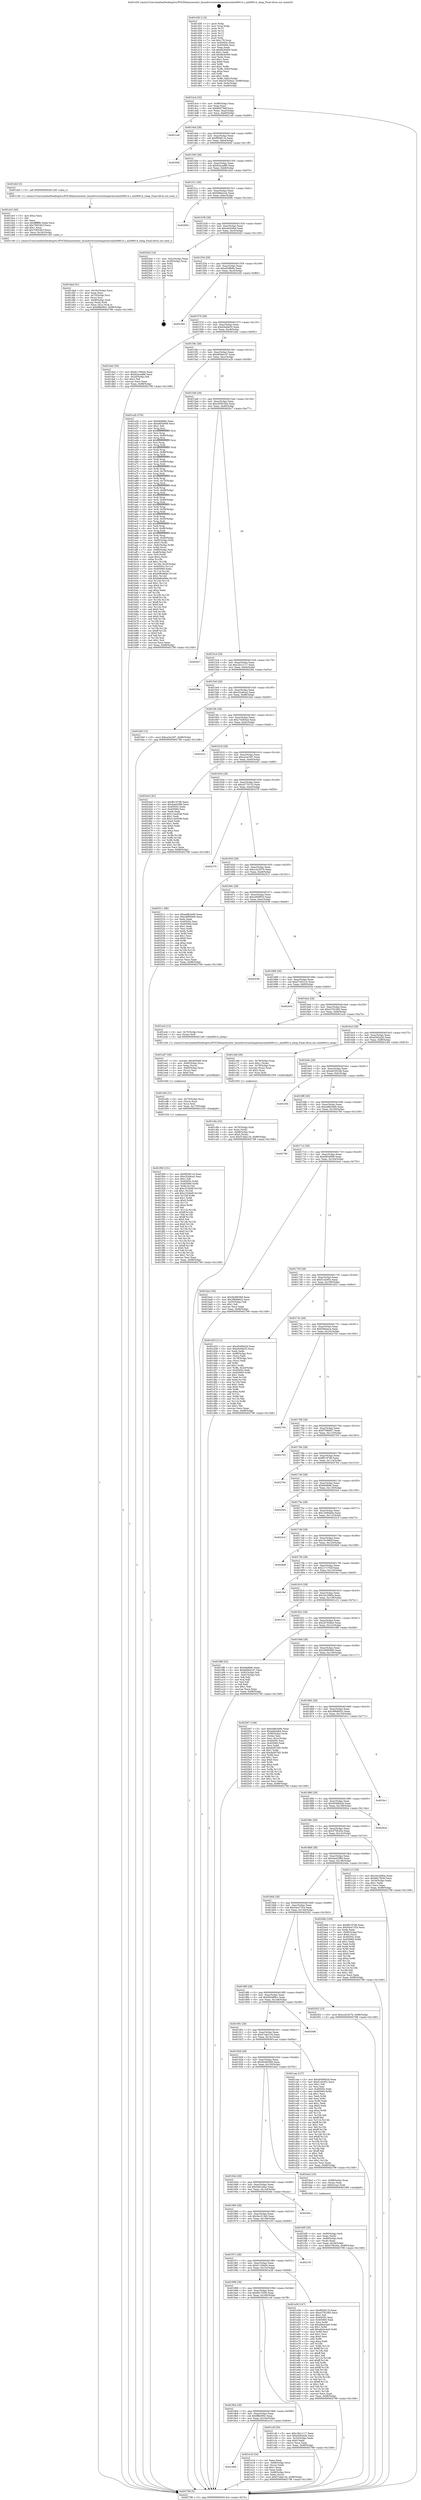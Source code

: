 digraph "0x401450" {
  label = "0x401450 (/mnt/c/Users/mathe/Desktop/tcc/POCII/binaries/extr_linuxdriversiiotemperaturemlx90614.c_mlx90614_sleep_Final-ollvm.out::main(0))"
  labelloc = "t"
  node[shape=record]

  Entry [label="",width=0.3,height=0.3,shape=circle,fillcolor=black,style=filled]
  "0x4014c4" [label="{
     0x4014c4 [32]\l
     | [instrs]\l
     &nbsp;&nbsp;0x4014c4 \<+6\>: mov -0x98(%rbp),%eax\l
     &nbsp;&nbsp;0x4014ca \<+2\>: mov %eax,%ecx\l
     &nbsp;&nbsp;0x4014cc \<+6\>: sub $0x8bf278df,%ecx\l
     &nbsp;&nbsp;0x4014d2 \<+6\>: mov %eax,-0xac(%rbp)\l
     &nbsp;&nbsp;0x4014d8 \<+6\>: mov %ecx,-0xb0(%rbp)\l
     &nbsp;&nbsp;0x4014de \<+6\>: je 00000000004021a6 \<main+0xd56\>\l
  }"]
  "0x4021a6" [label="{
     0x4021a6\l
  }", style=dashed]
  "0x4014e4" [label="{
     0x4014e4 [28]\l
     | [instrs]\l
     &nbsp;&nbsp;0x4014e4 \<+5\>: jmp 00000000004014e9 \<main+0x99\>\l
     &nbsp;&nbsp;0x4014e9 \<+6\>: mov -0xac(%rbp),%eax\l
     &nbsp;&nbsp;0x4014ef \<+5\>: sub $0x8f3df11b,%eax\l
     &nbsp;&nbsp;0x4014f4 \<+6\>: mov %eax,-0xb4(%rbp)\l
     &nbsp;&nbsp;0x4014fa \<+6\>: je 000000000040264f \<main+0x11ff\>\l
  }"]
  Exit [label="",width=0.3,height=0.3,shape=circle,fillcolor=black,style=filled,peripheries=2]
  "0x40264f" [label="{
     0x40264f\l
  }", style=dashed]
  "0x401500" [label="{
     0x401500 [28]\l
     | [instrs]\l
     &nbsp;&nbsp;0x401500 \<+5\>: jmp 0000000000401505 \<main+0xb5\>\l
     &nbsp;&nbsp;0x401505 \<+6\>: mov -0xac(%rbp),%eax\l
     &nbsp;&nbsp;0x40150b \<+5\>: sub $0x92acad86,%eax\l
     &nbsp;&nbsp;0x401510 \<+6\>: mov %eax,-0xb8(%rbp)\l
     &nbsp;&nbsp;0x401516 \<+6\>: je 0000000000401dc0 \<main+0x970\>\l
  }"]
  "0x401f09" [label="{
     0x401f09 [151]\l
     | [instrs]\l
     &nbsp;&nbsp;0x401f09 \<+5\>: mov $0x8f3df11b,%eax\l
     &nbsp;&nbsp;0x401f0e \<+5\>: mov $0xc52a9ca2,%esi\l
     &nbsp;&nbsp;0x401f13 \<+2\>: mov $0x1,%dl\l
     &nbsp;&nbsp;0x401f15 \<+8\>: mov 0x40505c,%r8d\l
     &nbsp;&nbsp;0x401f1d \<+8\>: mov 0x405060,%r9d\l
     &nbsp;&nbsp;0x401f25 \<+3\>: mov %r8d,%r10d\l
     &nbsp;&nbsp;0x401f28 \<+7\>: sub $0xc232bd9,%r10d\l
     &nbsp;&nbsp;0x401f2f \<+4\>: sub $0x1,%r10d\l
     &nbsp;&nbsp;0x401f33 \<+7\>: add $0xc232bd9,%r10d\l
     &nbsp;&nbsp;0x401f3a \<+4\>: imul %r10d,%r8d\l
     &nbsp;&nbsp;0x401f3e \<+4\>: and $0x1,%r8d\l
     &nbsp;&nbsp;0x401f42 \<+4\>: cmp $0x0,%r8d\l
     &nbsp;&nbsp;0x401f46 \<+4\>: sete %r11b\l
     &nbsp;&nbsp;0x401f4a \<+4\>: cmp $0xa,%r9d\l
     &nbsp;&nbsp;0x401f4e \<+3\>: setl %bl\l
     &nbsp;&nbsp;0x401f51 \<+3\>: mov %r11b,%r14b\l
     &nbsp;&nbsp;0x401f54 \<+4\>: xor $0xff,%r14b\l
     &nbsp;&nbsp;0x401f58 \<+3\>: mov %bl,%r15b\l
     &nbsp;&nbsp;0x401f5b \<+4\>: xor $0xff,%r15b\l
     &nbsp;&nbsp;0x401f5f \<+3\>: xor $0x0,%dl\l
     &nbsp;&nbsp;0x401f62 \<+3\>: mov %r14b,%r12b\l
     &nbsp;&nbsp;0x401f65 \<+4\>: and $0x0,%r12b\l
     &nbsp;&nbsp;0x401f69 \<+3\>: and %dl,%r11b\l
     &nbsp;&nbsp;0x401f6c \<+3\>: mov %r15b,%r13b\l
     &nbsp;&nbsp;0x401f6f \<+4\>: and $0x0,%r13b\l
     &nbsp;&nbsp;0x401f73 \<+2\>: and %dl,%bl\l
     &nbsp;&nbsp;0x401f75 \<+3\>: or %r11b,%r12b\l
     &nbsp;&nbsp;0x401f78 \<+3\>: or %bl,%r13b\l
     &nbsp;&nbsp;0x401f7b \<+3\>: xor %r13b,%r12b\l
     &nbsp;&nbsp;0x401f7e \<+3\>: or %r15b,%r14b\l
     &nbsp;&nbsp;0x401f81 \<+4\>: xor $0xff,%r14b\l
     &nbsp;&nbsp;0x401f85 \<+3\>: or $0x0,%dl\l
     &nbsp;&nbsp;0x401f88 \<+3\>: and %dl,%r14b\l
     &nbsp;&nbsp;0x401f8b \<+3\>: or %r14b,%r12b\l
     &nbsp;&nbsp;0x401f8e \<+4\>: test $0x1,%r12b\l
     &nbsp;&nbsp;0x401f92 \<+3\>: cmovne %esi,%eax\l
     &nbsp;&nbsp;0x401f95 \<+6\>: mov %eax,-0x98(%rbp)\l
     &nbsp;&nbsp;0x401f9b \<+5\>: jmp 0000000000402798 \<main+0x1348\>\l
  }"]
  "0x401dc0" [label="{
     0x401dc0 [5]\l
     | [instrs]\l
     &nbsp;&nbsp;0x401dc0 \<+5\>: call 0000000000401160 \<next_i\>\l
     | [calls]\l
     &nbsp;&nbsp;0x401160 \{1\} (/mnt/c/Users/mathe/Desktop/tcc/POCII/binaries/extr_linuxdriversiiotemperaturemlx90614.c_mlx90614_sleep_Final-ollvm.out::next_i)\l
  }"]
  "0x40151c" [label="{
     0x40151c [28]\l
     | [instrs]\l
     &nbsp;&nbsp;0x40151c \<+5\>: jmp 0000000000401521 \<main+0xd1\>\l
     &nbsp;&nbsp;0x401521 \<+6\>: mov -0xac(%rbp),%eax\l
     &nbsp;&nbsp;0x401527 \<+5\>: sub $0x9d9a2ccb,%eax\l
     &nbsp;&nbsp;0x40152c \<+6\>: mov %eax,-0xbc(%rbp)\l
     &nbsp;&nbsp;0x401532 \<+6\>: je 000000000040269c \<main+0x124c\>\l
  }"]
  "0x401ef4" [label="{
     0x401ef4 [21]\l
     | [instrs]\l
     &nbsp;&nbsp;0x401ef4 \<+4\>: mov -0x70(%rbp),%rcx\l
     &nbsp;&nbsp;0x401ef8 \<+3\>: mov (%rcx),%rcx\l
     &nbsp;&nbsp;0x401efb \<+3\>: mov %rcx,%rdi\l
     &nbsp;&nbsp;0x401efe \<+6\>: mov %eax,-0x170(%rbp)\l
     &nbsp;&nbsp;0x401f04 \<+5\>: call 0000000000401030 \<free@plt\>\l
     | [calls]\l
     &nbsp;&nbsp;0x401030 \{1\} (unknown)\l
  }"]
  "0x40269c" [label="{
     0x40269c\l
  }", style=dashed]
  "0x401538" [label="{
     0x401538 [28]\l
     | [instrs]\l
     &nbsp;&nbsp;0x401538 \<+5\>: jmp 000000000040153d \<main+0xed\>\l
     &nbsp;&nbsp;0x40153d \<+6\>: mov -0xac(%rbp),%eax\l
     &nbsp;&nbsp;0x401543 \<+5\>: sub $0xa4d2efe4,%eax\l
     &nbsp;&nbsp;0x401548 \<+6\>: mov %eax,-0xc0(%rbp)\l
     &nbsp;&nbsp;0x40154e \<+6\>: je 00000000004025d3 \<main+0x1183\>\l
  }"]
  "0x401ed7" [label="{
     0x401ed7 [29]\l
     | [instrs]\l
     &nbsp;&nbsp;0x401ed7 \<+10\>: movabs $0x4030d6,%rdi\l
     &nbsp;&nbsp;0x401ee1 \<+4\>: mov -0x60(%rbp),%rcx\l
     &nbsp;&nbsp;0x401ee5 \<+2\>: mov %eax,(%rcx)\l
     &nbsp;&nbsp;0x401ee7 \<+4\>: mov -0x60(%rbp),%rcx\l
     &nbsp;&nbsp;0x401eeb \<+2\>: mov (%rcx),%esi\l
     &nbsp;&nbsp;0x401eed \<+2\>: mov $0x0,%al\l
     &nbsp;&nbsp;0x401eef \<+5\>: call 0000000000401040 \<printf@plt\>\l
     | [calls]\l
     &nbsp;&nbsp;0x401040 \{1\} (unknown)\l
  }"]
  "0x4025d3" [label="{
     0x4025d3 [18]\l
     | [instrs]\l
     &nbsp;&nbsp;0x4025d3 \<+3\>: mov -0x2c(%rbp),%eax\l
     &nbsp;&nbsp;0x4025d6 \<+4\>: lea -0x28(%rbp),%rsp\l
     &nbsp;&nbsp;0x4025da \<+1\>: pop %rbx\l
     &nbsp;&nbsp;0x4025db \<+2\>: pop %r12\l
     &nbsp;&nbsp;0x4025dd \<+2\>: pop %r13\l
     &nbsp;&nbsp;0x4025df \<+2\>: pop %r14\l
     &nbsp;&nbsp;0x4025e1 \<+2\>: pop %r15\l
     &nbsp;&nbsp;0x4025e3 \<+1\>: pop %rbp\l
     &nbsp;&nbsp;0x4025e4 \<+1\>: ret\l
  }"]
  "0x401554" [label="{
     0x401554 [28]\l
     | [instrs]\l
     &nbsp;&nbsp;0x401554 \<+5\>: jmp 0000000000401559 \<main+0x109\>\l
     &nbsp;&nbsp;0x401559 \<+6\>: mov -0xac(%rbp),%eax\l
     &nbsp;&nbsp;0x40155f \<+5\>: sub $0xaf2dfb8a,%eax\l
     &nbsp;&nbsp;0x401564 \<+6\>: mov %eax,-0xc4(%rbp)\l
     &nbsp;&nbsp;0x40156a \<+6\>: je 00000000004023d4 \<main+0xf84\>\l
  }"]
  "0x4019d0" [label="{
     0x4019d0\l
  }", style=dashed]
  "0x4023d4" [label="{
     0x4023d4\l
  }", style=dashed]
  "0x401570" [label="{
     0x401570 [28]\l
     | [instrs]\l
     &nbsp;&nbsp;0x401570 \<+5\>: jmp 0000000000401575 \<main+0x125\>\l
     &nbsp;&nbsp;0x401575 \<+6\>: mov -0xac(%rbp),%eax\l
     &nbsp;&nbsp;0x40157b \<+5\>: sub $0xb5ebfa35,%eax\l
     &nbsp;&nbsp;0x401580 \<+6\>: mov %eax,-0xc8(%rbp)\l
     &nbsp;&nbsp;0x401586 \<+6\>: je 0000000000401da2 \<main+0x952\>\l
  }"]
  "0x401e16" [label="{
     0x401e16 [34]\l
     | [instrs]\l
     &nbsp;&nbsp;0x401e16 \<+2\>: xor %eax,%eax\l
     &nbsp;&nbsp;0x401e18 \<+4\>: mov -0x68(%rbp),%rcx\l
     &nbsp;&nbsp;0x401e1c \<+2\>: mov (%rcx),%edx\l
     &nbsp;&nbsp;0x401e1e \<+3\>: sub $0x1,%eax\l
     &nbsp;&nbsp;0x401e21 \<+2\>: sub %eax,%edx\l
     &nbsp;&nbsp;0x401e23 \<+4\>: mov -0x68(%rbp),%rcx\l
     &nbsp;&nbsp;0x401e27 \<+2\>: mov %edx,(%rcx)\l
     &nbsp;&nbsp;0x401e29 \<+10\>: movl $0x57abe134,-0x98(%rbp)\l
     &nbsp;&nbsp;0x401e33 \<+5\>: jmp 0000000000402798 \<main+0x1348\>\l
  }"]
  "0x401da2" [label="{
     0x401da2 [30]\l
     | [instrs]\l
     &nbsp;&nbsp;0x401da2 \<+5\>: mov $0x61156a5e,%eax\l
     &nbsp;&nbsp;0x401da7 \<+5\>: mov $0x92acad86,%ecx\l
     &nbsp;&nbsp;0x401dac \<+3\>: mov -0x2d(%rbp),%dl\l
     &nbsp;&nbsp;0x401daf \<+3\>: test $0x1,%dl\l
     &nbsp;&nbsp;0x401db2 \<+3\>: cmovne %ecx,%eax\l
     &nbsp;&nbsp;0x401db5 \<+6\>: mov %eax,-0x98(%rbp)\l
     &nbsp;&nbsp;0x401dbb \<+5\>: jmp 0000000000402798 \<main+0x1348\>\l
  }"]
  "0x40158c" [label="{
     0x40158c [28]\l
     | [instrs]\l
     &nbsp;&nbsp;0x40158c \<+5\>: jmp 0000000000401591 \<main+0x141\>\l
     &nbsp;&nbsp;0x401591 \<+6\>: mov -0xac(%rbp),%eax\l
     &nbsp;&nbsp;0x401597 \<+5\>: sub $0xb694d1d7,%eax\l
     &nbsp;&nbsp;0x40159c \<+6\>: mov %eax,-0xcc(%rbp)\l
     &nbsp;&nbsp;0x4015a2 \<+6\>: je 0000000000401a2b \<main+0x5db\>\l
  }"]
  "0x401ded" [label="{
     0x401ded [41]\l
     | [instrs]\l
     &nbsp;&nbsp;0x401ded \<+6\>: mov -0x16c(%rbp),%ecx\l
     &nbsp;&nbsp;0x401df3 \<+3\>: imul %eax,%ecx\l
     &nbsp;&nbsp;0x401df6 \<+4\>: mov -0x70(%rbp),%rsi\l
     &nbsp;&nbsp;0x401dfa \<+3\>: mov (%rsi),%rsi\l
     &nbsp;&nbsp;0x401dfd \<+4\>: mov -0x68(%rbp),%rdi\l
     &nbsp;&nbsp;0x401e01 \<+3\>: movslq (%rdi),%rdi\l
     &nbsp;&nbsp;0x401e04 \<+3\>: mov %ecx,(%rsi,%rdi,4)\l
     &nbsp;&nbsp;0x401e07 \<+10\>: movl $0x6ffa590c,-0x98(%rbp)\l
     &nbsp;&nbsp;0x401e11 \<+5\>: jmp 0000000000402798 \<main+0x1348\>\l
  }"]
  "0x401a2b" [label="{
     0x401a2b [376]\l
     | [instrs]\l
     &nbsp;&nbsp;0x401a2b \<+5\>: mov $0xb6dfd8c,%eax\l
     &nbsp;&nbsp;0x401a30 \<+5\>: mov $0xef63e909,%ecx\l
     &nbsp;&nbsp;0x401a35 \<+2\>: mov $0x1,%dl\l
     &nbsp;&nbsp;0x401a37 \<+3\>: mov %rsp,%rsi\l
     &nbsp;&nbsp;0x401a3a \<+4\>: add $0xfffffffffffffff0,%rsi\l
     &nbsp;&nbsp;0x401a3e \<+3\>: mov %rsi,%rsp\l
     &nbsp;&nbsp;0x401a41 \<+7\>: mov %rsi,-0x90(%rbp)\l
     &nbsp;&nbsp;0x401a48 \<+3\>: mov %rsp,%rsi\l
     &nbsp;&nbsp;0x401a4b \<+4\>: add $0xfffffffffffffff0,%rsi\l
     &nbsp;&nbsp;0x401a4f \<+3\>: mov %rsi,%rsp\l
     &nbsp;&nbsp;0x401a52 \<+3\>: mov %rsp,%rdi\l
     &nbsp;&nbsp;0x401a55 \<+4\>: add $0xfffffffffffffff0,%rdi\l
     &nbsp;&nbsp;0x401a59 \<+3\>: mov %rdi,%rsp\l
     &nbsp;&nbsp;0x401a5c \<+7\>: mov %rdi,-0x88(%rbp)\l
     &nbsp;&nbsp;0x401a63 \<+3\>: mov %rsp,%rdi\l
     &nbsp;&nbsp;0x401a66 \<+4\>: add $0xfffffffffffffff0,%rdi\l
     &nbsp;&nbsp;0x401a6a \<+3\>: mov %rdi,%rsp\l
     &nbsp;&nbsp;0x401a6d \<+4\>: mov %rdi,-0x80(%rbp)\l
     &nbsp;&nbsp;0x401a71 \<+3\>: mov %rsp,%rdi\l
     &nbsp;&nbsp;0x401a74 \<+4\>: add $0xfffffffffffffff0,%rdi\l
     &nbsp;&nbsp;0x401a78 \<+3\>: mov %rdi,%rsp\l
     &nbsp;&nbsp;0x401a7b \<+4\>: mov %rdi,-0x78(%rbp)\l
     &nbsp;&nbsp;0x401a7f \<+3\>: mov %rsp,%rdi\l
     &nbsp;&nbsp;0x401a82 \<+4\>: add $0xfffffffffffffff0,%rdi\l
     &nbsp;&nbsp;0x401a86 \<+3\>: mov %rdi,%rsp\l
     &nbsp;&nbsp;0x401a89 \<+4\>: mov %rdi,-0x70(%rbp)\l
     &nbsp;&nbsp;0x401a8d \<+3\>: mov %rsp,%rdi\l
     &nbsp;&nbsp;0x401a90 \<+4\>: add $0xfffffffffffffff0,%rdi\l
     &nbsp;&nbsp;0x401a94 \<+3\>: mov %rdi,%rsp\l
     &nbsp;&nbsp;0x401a97 \<+4\>: mov %rdi,-0x68(%rbp)\l
     &nbsp;&nbsp;0x401a9b \<+3\>: mov %rsp,%rdi\l
     &nbsp;&nbsp;0x401a9e \<+4\>: add $0xfffffffffffffff0,%rdi\l
     &nbsp;&nbsp;0x401aa2 \<+3\>: mov %rdi,%rsp\l
     &nbsp;&nbsp;0x401aa5 \<+4\>: mov %rdi,-0x60(%rbp)\l
     &nbsp;&nbsp;0x401aa9 \<+3\>: mov %rsp,%rdi\l
     &nbsp;&nbsp;0x401aac \<+4\>: add $0xfffffffffffffff0,%rdi\l
     &nbsp;&nbsp;0x401ab0 \<+3\>: mov %rdi,%rsp\l
     &nbsp;&nbsp;0x401ab3 \<+4\>: mov %rdi,-0x58(%rbp)\l
     &nbsp;&nbsp;0x401ab7 \<+3\>: mov %rsp,%rdi\l
     &nbsp;&nbsp;0x401aba \<+4\>: add $0xfffffffffffffff0,%rdi\l
     &nbsp;&nbsp;0x401abe \<+3\>: mov %rdi,%rsp\l
     &nbsp;&nbsp;0x401ac1 \<+4\>: mov %rdi,-0x50(%rbp)\l
     &nbsp;&nbsp;0x401ac5 \<+3\>: mov %rsp,%rdi\l
     &nbsp;&nbsp;0x401ac8 \<+4\>: add $0xfffffffffffffff0,%rdi\l
     &nbsp;&nbsp;0x401acc \<+3\>: mov %rdi,%rsp\l
     &nbsp;&nbsp;0x401acf \<+4\>: mov %rdi,-0x48(%rbp)\l
     &nbsp;&nbsp;0x401ad3 \<+3\>: mov %rsp,%rdi\l
     &nbsp;&nbsp;0x401ad6 \<+4\>: add $0xfffffffffffffff0,%rdi\l
     &nbsp;&nbsp;0x401ada \<+3\>: mov %rdi,%rsp\l
     &nbsp;&nbsp;0x401add \<+4\>: mov %rdi,-0x40(%rbp)\l
     &nbsp;&nbsp;0x401ae1 \<+7\>: mov -0x90(%rbp),%rdi\l
     &nbsp;&nbsp;0x401ae8 \<+6\>: movl $0x0,(%rdi)\l
     &nbsp;&nbsp;0x401aee \<+7\>: mov -0x9c(%rbp),%r8d\l
     &nbsp;&nbsp;0x401af5 \<+3\>: mov %r8d,(%rsi)\l
     &nbsp;&nbsp;0x401af8 \<+7\>: mov -0x88(%rbp),%rdi\l
     &nbsp;&nbsp;0x401aff \<+7\>: mov -0xa8(%rbp),%r9\l
     &nbsp;&nbsp;0x401b06 \<+3\>: mov %r9,(%rdi)\l
     &nbsp;&nbsp;0x401b09 \<+3\>: cmpl $0x2,(%rsi)\l
     &nbsp;&nbsp;0x401b0c \<+4\>: setne %r10b\l
     &nbsp;&nbsp;0x401b10 \<+4\>: and $0x1,%r10b\l
     &nbsp;&nbsp;0x401b14 \<+4\>: mov %r10b,-0x35(%rbp)\l
     &nbsp;&nbsp;0x401b18 \<+8\>: mov 0x40505c,%r11d\l
     &nbsp;&nbsp;0x401b20 \<+7\>: mov 0x405060,%ebx\l
     &nbsp;&nbsp;0x401b27 \<+3\>: mov %r11d,%r14d\l
     &nbsp;&nbsp;0x401b2a \<+7\>: sub $0xbd8448da,%r14d\l
     &nbsp;&nbsp;0x401b31 \<+4\>: sub $0x1,%r14d\l
     &nbsp;&nbsp;0x401b35 \<+7\>: add $0xbd8448da,%r14d\l
     &nbsp;&nbsp;0x401b3c \<+4\>: imul %r14d,%r11d\l
     &nbsp;&nbsp;0x401b40 \<+4\>: and $0x1,%r11d\l
     &nbsp;&nbsp;0x401b44 \<+4\>: cmp $0x0,%r11d\l
     &nbsp;&nbsp;0x401b48 \<+4\>: sete %r10b\l
     &nbsp;&nbsp;0x401b4c \<+3\>: cmp $0xa,%ebx\l
     &nbsp;&nbsp;0x401b4f \<+4\>: setl %r15b\l
     &nbsp;&nbsp;0x401b53 \<+3\>: mov %r10b,%r12b\l
     &nbsp;&nbsp;0x401b56 \<+4\>: xor $0xff,%r12b\l
     &nbsp;&nbsp;0x401b5a \<+3\>: mov %r15b,%r13b\l
     &nbsp;&nbsp;0x401b5d \<+4\>: xor $0xff,%r13b\l
     &nbsp;&nbsp;0x401b61 \<+3\>: xor $0x0,%dl\l
     &nbsp;&nbsp;0x401b64 \<+3\>: mov %r12b,%sil\l
     &nbsp;&nbsp;0x401b67 \<+4\>: and $0x0,%sil\l
     &nbsp;&nbsp;0x401b6b \<+3\>: and %dl,%r10b\l
     &nbsp;&nbsp;0x401b6e \<+3\>: mov %r13b,%dil\l
     &nbsp;&nbsp;0x401b71 \<+4\>: and $0x0,%dil\l
     &nbsp;&nbsp;0x401b75 \<+3\>: and %dl,%r15b\l
     &nbsp;&nbsp;0x401b78 \<+3\>: or %r10b,%sil\l
     &nbsp;&nbsp;0x401b7b \<+3\>: or %r15b,%dil\l
     &nbsp;&nbsp;0x401b7e \<+3\>: xor %dil,%sil\l
     &nbsp;&nbsp;0x401b81 \<+3\>: or %r13b,%r12b\l
     &nbsp;&nbsp;0x401b84 \<+4\>: xor $0xff,%r12b\l
     &nbsp;&nbsp;0x401b88 \<+3\>: or $0x0,%dl\l
     &nbsp;&nbsp;0x401b8b \<+3\>: and %dl,%r12b\l
     &nbsp;&nbsp;0x401b8e \<+3\>: or %r12b,%sil\l
     &nbsp;&nbsp;0x401b91 \<+4\>: test $0x1,%sil\l
     &nbsp;&nbsp;0x401b95 \<+3\>: cmovne %ecx,%eax\l
     &nbsp;&nbsp;0x401b98 \<+6\>: mov %eax,-0x98(%rbp)\l
     &nbsp;&nbsp;0x401b9e \<+5\>: jmp 0000000000402798 \<main+0x1348\>\l
  }"]
  "0x4015a8" [label="{
     0x4015a8 [28]\l
     | [instrs]\l
     &nbsp;&nbsp;0x4015a8 \<+5\>: jmp 00000000004015ad \<main+0x15d\>\l
     &nbsp;&nbsp;0x4015ad \<+6\>: mov -0xac(%rbp),%eax\l
     &nbsp;&nbsp;0x4015b3 \<+5\>: sub $0xc009102b,%eax\l
     &nbsp;&nbsp;0x4015b8 \<+6\>: mov %eax,-0xd0(%rbp)\l
     &nbsp;&nbsp;0x4015be \<+6\>: je 00000000004020c7 \<main+0xc77\>\l
  }"]
  "0x401dc5" [label="{
     0x401dc5 [40]\l
     | [instrs]\l
     &nbsp;&nbsp;0x401dc5 \<+5\>: mov $0x2,%ecx\l
     &nbsp;&nbsp;0x401dca \<+1\>: cltd\l
     &nbsp;&nbsp;0x401dcb \<+2\>: idiv %ecx\l
     &nbsp;&nbsp;0x401dcd \<+6\>: imul $0xfffffffe,%edx,%ecx\l
     &nbsp;&nbsp;0x401dd3 \<+6\>: sub $0x7083361f,%ecx\l
     &nbsp;&nbsp;0x401dd9 \<+3\>: add $0x1,%ecx\l
     &nbsp;&nbsp;0x401ddc \<+6\>: add $0x7083361f,%ecx\l
     &nbsp;&nbsp;0x401de2 \<+6\>: mov %ecx,-0x16c(%rbp)\l
     &nbsp;&nbsp;0x401de8 \<+5\>: call 0000000000401160 \<next_i\>\l
     | [calls]\l
     &nbsp;&nbsp;0x401160 \{1\} (/mnt/c/Users/mathe/Desktop/tcc/POCII/binaries/extr_linuxdriversiiotemperaturemlx90614.c_mlx90614_sleep_Final-ollvm.out::next_i)\l
  }"]
  "0x4020c7" [label="{
     0x4020c7\l
  }", style=dashed]
  "0x4015c4" [label="{
     0x4015c4 [28]\l
     | [instrs]\l
     &nbsp;&nbsp;0x4015c4 \<+5\>: jmp 00000000004015c9 \<main+0x179\>\l
     &nbsp;&nbsp;0x4015c9 \<+6\>: mov -0xac(%rbp),%eax\l
     &nbsp;&nbsp;0x4015cf \<+5\>: sub $0xc2b1c117,%eax\l
     &nbsp;&nbsp;0x4015d4 \<+6\>: mov %eax,-0xd4(%rbp)\l
     &nbsp;&nbsp;0x4015da \<+6\>: je 000000000040236a \<main+0xf1a\>\l
  }"]
  "0x401c8a" [label="{
     0x401c8a [32]\l
     | [instrs]\l
     &nbsp;&nbsp;0x401c8a \<+4\>: mov -0x70(%rbp),%rdi\l
     &nbsp;&nbsp;0x401c8e \<+3\>: mov %rax,(%rdi)\l
     &nbsp;&nbsp;0x401c91 \<+4\>: mov -0x68(%rbp),%rax\l
     &nbsp;&nbsp;0x401c95 \<+6\>: movl $0x0,(%rax)\l
     &nbsp;&nbsp;0x401c9b \<+10\>: movl $0x57abe134,-0x98(%rbp)\l
     &nbsp;&nbsp;0x401ca5 \<+5\>: jmp 0000000000402798 \<main+0x1348\>\l
  }"]
  "0x40236a" [label="{
     0x40236a\l
  }", style=dashed]
  "0x4015e0" [label="{
     0x4015e0 [28]\l
     | [instrs]\l
     &nbsp;&nbsp;0x4015e0 \<+5\>: jmp 00000000004015e5 \<main+0x195\>\l
     &nbsp;&nbsp;0x4015e5 \<+6\>: mov -0xac(%rbp),%eax\l
     &nbsp;&nbsp;0x4015eb \<+5\>: sub $0xc52a9ca2,%eax\l
     &nbsp;&nbsp;0x4015f0 \<+6\>: mov %eax,-0xd8(%rbp)\l
     &nbsp;&nbsp;0x4015f6 \<+6\>: je 0000000000401fa0 \<main+0xb50\>\l
  }"]
  "0x4019b4" [label="{
     0x4019b4 [28]\l
     | [instrs]\l
     &nbsp;&nbsp;0x4019b4 \<+5\>: jmp 00000000004019b9 \<main+0x569\>\l
     &nbsp;&nbsp;0x4019b9 \<+6\>: mov -0xac(%rbp),%eax\l
     &nbsp;&nbsp;0x4019bf \<+5\>: sub $0x6ffa590c,%eax\l
     &nbsp;&nbsp;0x4019c4 \<+6\>: mov %eax,-0x164(%rbp)\l
     &nbsp;&nbsp;0x4019ca \<+6\>: je 0000000000401e16 \<main+0x9c6\>\l
  }"]
  "0x401fa0" [label="{
     0x401fa0 [15]\l
     | [instrs]\l
     &nbsp;&nbsp;0x401fa0 \<+10\>: movl $0xca3a1fd7,-0x98(%rbp)\l
     &nbsp;&nbsp;0x401faa \<+5\>: jmp 0000000000402798 \<main+0x1348\>\l
  }"]
  "0x4015fc" [label="{
     0x4015fc [28]\l
     | [instrs]\l
     &nbsp;&nbsp;0x4015fc \<+5\>: jmp 0000000000401601 \<main+0x1b1\>\l
     &nbsp;&nbsp;0x401601 \<+6\>: mov -0xac(%rbp),%eax\l
     &nbsp;&nbsp;0x401607 \<+5\>: sub $0xc7d383a4,%eax\l
     &nbsp;&nbsp;0x40160c \<+6\>: mov %eax,-0xdc(%rbp)\l
     &nbsp;&nbsp;0x401612 \<+6\>: je 0000000000402221 \<main+0xdd1\>\l
  }"]
  "0x401c4f" [label="{
     0x401c4f [30]\l
     | [instrs]\l
     &nbsp;&nbsp;0x401c4f \<+5\>: mov $0xc2b1c117,%eax\l
     &nbsp;&nbsp;0x401c54 \<+5\>: mov $0xe5f42a2b,%ecx\l
     &nbsp;&nbsp;0x401c59 \<+3\>: mov -0x34(%rbp),%edx\l
     &nbsp;&nbsp;0x401c5c \<+3\>: cmp $0x0,%edx\l
     &nbsp;&nbsp;0x401c5f \<+3\>: cmove %ecx,%eax\l
     &nbsp;&nbsp;0x401c62 \<+6\>: mov %eax,-0x98(%rbp)\l
     &nbsp;&nbsp;0x401c68 \<+5\>: jmp 0000000000402798 \<main+0x1348\>\l
  }"]
  "0x402221" [label="{
     0x402221\l
  }", style=dashed]
  "0x401618" [label="{
     0x401618 [28]\l
     | [instrs]\l
     &nbsp;&nbsp;0x401618 \<+5\>: jmp 000000000040161d \<main+0x1cd\>\l
     &nbsp;&nbsp;0x40161d \<+6\>: mov -0xac(%rbp),%eax\l
     &nbsp;&nbsp;0x401623 \<+5\>: sub $0xca3a1fd7,%eax\l
     &nbsp;&nbsp;0x401628 \<+6\>: mov %eax,-0xe0(%rbp)\l
     &nbsp;&nbsp;0x40162e \<+6\>: je 0000000000402443 \<main+0xff3\>\l
  }"]
  "0x401998" [label="{
     0x401998 [28]\l
     | [instrs]\l
     &nbsp;&nbsp;0x401998 \<+5\>: jmp 000000000040199d \<main+0x54d\>\l
     &nbsp;&nbsp;0x40199d \<+6\>: mov -0xac(%rbp),%eax\l
     &nbsp;&nbsp;0x4019a3 \<+5\>: sub $0x66c7f200,%eax\l
     &nbsp;&nbsp;0x4019a8 \<+6\>: mov %eax,-0x160(%rbp)\l
     &nbsp;&nbsp;0x4019ae \<+6\>: je 0000000000401c4f \<main+0x7ff\>\l
  }"]
  "0x402443" [label="{
     0x402443 [91]\l
     | [instrs]\l
     &nbsp;&nbsp;0x402443 \<+5\>: mov $0xff2197d6,%eax\l
     &nbsp;&nbsp;0x402448 \<+5\>: mov $0x4ee02f8d,%ecx\l
     &nbsp;&nbsp;0x40244d \<+7\>: mov 0x40505c,%edx\l
     &nbsp;&nbsp;0x402454 \<+7\>: mov 0x405060,%esi\l
     &nbsp;&nbsp;0x40245b \<+2\>: mov %edx,%edi\l
     &nbsp;&nbsp;0x40245d \<+6\>: add $0x1c3e4548,%edi\l
     &nbsp;&nbsp;0x402463 \<+3\>: sub $0x1,%edi\l
     &nbsp;&nbsp;0x402466 \<+6\>: sub $0x1c3e4548,%edi\l
     &nbsp;&nbsp;0x40246c \<+3\>: imul %edi,%edx\l
     &nbsp;&nbsp;0x40246f \<+3\>: and $0x1,%edx\l
     &nbsp;&nbsp;0x402472 \<+3\>: cmp $0x0,%edx\l
     &nbsp;&nbsp;0x402475 \<+4\>: sete %r8b\l
     &nbsp;&nbsp;0x402479 \<+3\>: cmp $0xa,%esi\l
     &nbsp;&nbsp;0x40247c \<+4\>: setl %r9b\l
     &nbsp;&nbsp;0x402480 \<+3\>: mov %r8b,%r10b\l
     &nbsp;&nbsp;0x402483 \<+3\>: and %r9b,%r10b\l
     &nbsp;&nbsp;0x402486 \<+3\>: xor %r9b,%r8b\l
     &nbsp;&nbsp;0x402489 \<+3\>: or %r8b,%r10b\l
     &nbsp;&nbsp;0x40248c \<+4\>: test $0x1,%r10b\l
     &nbsp;&nbsp;0x402490 \<+3\>: cmovne %ecx,%eax\l
     &nbsp;&nbsp;0x402493 \<+6\>: mov %eax,-0x98(%rbp)\l
     &nbsp;&nbsp;0x402499 \<+5\>: jmp 0000000000402798 \<main+0x1348\>\l
  }"]
  "0x401634" [label="{
     0x401634 [28]\l
     | [instrs]\l
     &nbsp;&nbsp;0x401634 \<+5\>: jmp 0000000000401639 \<main+0x1e9\>\l
     &nbsp;&nbsp;0x401639 \<+6\>: mov -0xac(%rbp),%eax\l
     &nbsp;&nbsp;0x40163f \<+5\>: sub $0xcb770153,%eax\l
     &nbsp;&nbsp;0x401644 \<+6\>: mov %eax,-0xe4(%rbp)\l
     &nbsp;&nbsp;0x40164a \<+6\>: je 0000000000402379 \<main+0xf29\>\l
  }"]
  "0x401e38" [label="{
     0x401e38 [147]\l
     | [instrs]\l
     &nbsp;&nbsp;0x401e38 \<+5\>: mov $0x8f3df11b,%eax\l
     &nbsp;&nbsp;0x401e3d \<+5\>: mov $0xe3781065,%ecx\l
     &nbsp;&nbsp;0x401e42 \<+2\>: mov $0x1,%dl\l
     &nbsp;&nbsp;0x401e44 \<+7\>: mov 0x40505c,%esi\l
     &nbsp;&nbsp;0x401e4b \<+7\>: mov 0x405060,%edi\l
     &nbsp;&nbsp;0x401e52 \<+3\>: mov %esi,%r8d\l
     &nbsp;&nbsp;0x401e55 \<+7\>: sub $0xabb4c4a0,%r8d\l
     &nbsp;&nbsp;0x401e5c \<+4\>: sub $0x1,%r8d\l
     &nbsp;&nbsp;0x401e60 \<+7\>: add $0xabb4c4a0,%r8d\l
     &nbsp;&nbsp;0x401e67 \<+4\>: imul %r8d,%esi\l
     &nbsp;&nbsp;0x401e6b \<+3\>: and $0x1,%esi\l
     &nbsp;&nbsp;0x401e6e \<+3\>: cmp $0x0,%esi\l
     &nbsp;&nbsp;0x401e71 \<+4\>: sete %r9b\l
     &nbsp;&nbsp;0x401e75 \<+3\>: cmp $0xa,%edi\l
     &nbsp;&nbsp;0x401e78 \<+4\>: setl %r10b\l
     &nbsp;&nbsp;0x401e7c \<+3\>: mov %r9b,%r11b\l
     &nbsp;&nbsp;0x401e7f \<+4\>: xor $0xff,%r11b\l
     &nbsp;&nbsp;0x401e83 \<+3\>: mov %r10b,%bl\l
     &nbsp;&nbsp;0x401e86 \<+3\>: xor $0xff,%bl\l
     &nbsp;&nbsp;0x401e89 \<+3\>: xor $0x1,%dl\l
     &nbsp;&nbsp;0x401e8c \<+3\>: mov %r11b,%r14b\l
     &nbsp;&nbsp;0x401e8f \<+4\>: and $0xff,%r14b\l
     &nbsp;&nbsp;0x401e93 \<+3\>: and %dl,%r9b\l
     &nbsp;&nbsp;0x401e96 \<+3\>: mov %bl,%r15b\l
     &nbsp;&nbsp;0x401e99 \<+4\>: and $0xff,%r15b\l
     &nbsp;&nbsp;0x401e9d \<+3\>: and %dl,%r10b\l
     &nbsp;&nbsp;0x401ea0 \<+3\>: or %r9b,%r14b\l
     &nbsp;&nbsp;0x401ea3 \<+3\>: or %r10b,%r15b\l
     &nbsp;&nbsp;0x401ea6 \<+3\>: xor %r15b,%r14b\l
     &nbsp;&nbsp;0x401ea9 \<+3\>: or %bl,%r11b\l
     &nbsp;&nbsp;0x401eac \<+4\>: xor $0xff,%r11b\l
     &nbsp;&nbsp;0x401eb0 \<+3\>: or $0x1,%dl\l
     &nbsp;&nbsp;0x401eb3 \<+3\>: and %dl,%r11b\l
     &nbsp;&nbsp;0x401eb6 \<+3\>: or %r11b,%r14b\l
     &nbsp;&nbsp;0x401eb9 \<+4\>: test $0x1,%r14b\l
     &nbsp;&nbsp;0x401ebd \<+3\>: cmovne %ecx,%eax\l
     &nbsp;&nbsp;0x401ec0 \<+6\>: mov %eax,-0x98(%rbp)\l
     &nbsp;&nbsp;0x401ec6 \<+5\>: jmp 0000000000402798 \<main+0x1348\>\l
  }"]
  "0x402379" [label="{
     0x402379\l
  }", style=dashed]
  "0x401650" [label="{
     0x401650 [28]\l
     | [instrs]\l
     &nbsp;&nbsp;0x401650 \<+5\>: jmp 0000000000401655 \<main+0x205\>\l
     &nbsp;&nbsp;0x401655 \<+6\>: mov -0xac(%rbp),%eax\l
     &nbsp;&nbsp;0x40165b \<+5\>: sub $0xccd1b57b,%eax\l
     &nbsp;&nbsp;0x401660 \<+6\>: mov %eax,-0xe8(%rbp)\l
     &nbsp;&nbsp;0x401666 \<+6\>: je 0000000000402511 \<main+0x10c1\>\l
  }"]
  "0x40197c" [label="{
     0x40197c [28]\l
     | [instrs]\l
     &nbsp;&nbsp;0x40197c \<+5\>: jmp 0000000000401981 \<main+0x531\>\l
     &nbsp;&nbsp;0x401981 \<+6\>: mov -0xac(%rbp),%eax\l
     &nbsp;&nbsp;0x401987 \<+5\>: sub $0x61156a5e,%eax\l
     &nbsp;&nbsp;0x40198c \<+6\>: mov %eax,-0x15c(%rbp)\l
     &nbsp;&nbsp;0x401992 \<+6\>: je 0000000000401e38 \<main+0x9e8\>\l
  }"]
  "0x402511" [label="{
     0x402511 [86]\l
     | [instrs]\l
     &nbsp;&nbsp;0x402511 \<+5\>: mov $0xed8b3e80,%eax\l
     &nbsp;&nbsp;0x402516 \<+5\>: mov $0x2d9009d5,%ecx\l
     &nbsp;&nbsp;0x40251b \<+2\>: xor %edx,%edx\l
     &nbsp;&nbsp;0x40251d \<+7\>: mov 0x40505c,%esi\l
     &nbsp;&nbsp;0x402524 \<+7\>: mov 0x405060,%edi\l
     &nbsp;&nbsp;0x40252b \<+3\>: sub $0x1,%edx\l
     &nbsp;&nbsp;0x40252e \<+3\>: mov %esi,%r8d\l
     &nbsp;&nbsp;0x402531 \<+3\>: add %edx,%r8d\l
     &nbsp;&nbsp;0x402534 \<+4\>: imul %r8d,%esi\l
     &nbsp;&nbsp;0x402538 \<+3\>: and $0x1,%esi\l
     &nbsp;&nbsp;0x40253b \<+3\>: cmp $0x0,%esi\l
     &nbsp;&nbsp;0x40253e \<+4\>: sete %r9b\l
     &nbsp;&nbsp;0x402542 \<+3\>: cmp $0xa,%edi\l
     &nbsp;&nbsp;0x402545 \<+4\>: setl %r10b\l
     &nbsp;&nbsp;0x402549 \<+3\>: mov %r9b,%r11b\l
     &nbsp;&nbsp;0x40254c \<+3\>: and %r10b,%r11b\l
     &nbsp;&nbsp;0x40254f \<+3\>: xor %r10b,%r9b\l
     &nbsp;&nbsp;0x402552 \<+3\>: or %r9b,%r11b\l
     &nbsp;&nbsp;0x402555 \<+4\>: test $0x1,%r11b\l
     &nbsp;&nbsp;0x402559 \<+3\>: cmovne %ecx,%eax\l
     &nbsp;&nbsp;0x40255c \<+6\>: mov %eax,-0x98(%rbp)\l
     &nbsp;&nbsp;0x402562 \<+5\>: jmp 0000000000402798 \<main+0x1348\>\l
  }"]
  "0x40166c" [label="{
     0x40166c [28]\l
     | [instrs]\l
     &nbsp;&nbsp;0x40166c \<+5\>: jmp 0000000000401671 \<main+0x221\>\l
     &nbsp;&nbsp;0x401671 \<+6\>: mov -0xac(%rbp),%eax\l
     &nbsp;&nbsp;0x401677 \<+5\>: sub $0xcdf39933,%eax\l
     &nbsp;&nbsp;0x40167c \<+6\>: mov %eax,-0xec(%rbp)\l
     &nbsp;&nbsp;0x401682 \<+6\>: je 0000000000402038 \<main+0xbe8\>\l
  }"]
  "0x402150" [label="{
     0x402150\l
  }", style=dashed]
  "0x402038" [label="{
     0x402038\l
  }", style=dashed]
  "0x401688" [label="{
     0x401688 [28]\l
     | [instrs]\l
     &nbsp;&nbsp;0x401688 \<+5\>: jmp 000000000040168d \<main+0x23d\>\l
     &nbsp;&nbsp;0x40168d \<+6\>: mov -0xac(%rbp),%eax\l
     &nbsp;&nbsp;0x401693 \<+5\>: sub $0xd726212c,%eax\l
     &nbsp;&nbsp;0x401698 \<+6\>: mov %eax,-0xf0(%rbp)\l
     &nbsp;&nbsp;0x40169e \<+6\>: je 0000000000402434 \<main+0xfe4\>\l
  }"]
  "0x401960" [label="{
     0x401960 [28]\l
     | [instrs]\l
     &nbsp;&nbsp;0x401960 \<+5\>: jmp 0000000000401965 \<main+0x515\>\l
     &nbsp;&nbsp;0x401965 \<+6\>: mov -0xac(%rbp),%eax\l
     &nbsp;&nbsp;0x40196b \<+5\>: sub $0x5ec313e0,%eax\l
     &nbsp;&nbsp;0x401970 \<+6\>: mov %eax,-0x158(%rbp)\l
     &nbsp;&nbsp;0x401976 \<+6\>: je 0000000000402150 \<main+0xd00\>\l
  }"]
  "0x402434" [label="{
     0x402434\l
  }", style=dashed]
  "0x4016a4" [label="{
     0x4016a4 [28]\l
     | [instrs]\l
     &nbsp;&nbsp;0x4016a4 \<+5\>: jmp 00000000004016a9 \<main+0x259\>\l
     &nbsp;&nbsp;0x4016a9 \<+6\>: mov -0xac(%rbp),%eax\l
     &nbsp;&nbsp;0x4016af \<+5\>: sub $0xe3781065,%eax\l
     &nbsp;&nbsp;0x4016b4 \<+6\>: mov %eax,-0xf4(%rbp)\l
     &nbsp;&nbsp;0x4016ba \<+6\>: je 0000000000401ecb \<main+0xa7b\>\l
  }"]
  "0x4020fa" [label="{
     0x4020fa\l
  }", style=dashed]
  "0x401ecb" [label="{
     0x401ecb [12]\l
     | [instrs]\l
     &nbsp;&nbsp;0x401ecb \<+4\>: mov -0x70(%rbp),%rax\l
     &nbsp;&nbsp;0x401ecf \<+3\>: mov (%rax),%rdi\l
     &nbsp;&nbsp;0x401ed2 \<+5\>: call 0000000000401240 \<mlx90614_sleep\>\l
     | [calls]\l
     &nbsp;&nbsp;0x401240 \{1\} (/mnt/c/Users/mathe/Desktop/tcc/POCII/binaries/extr_linuxdriversiiotemperaturemlx90614.c_mlx90614_sleep_Final-ollvm.out::mlx90614_sleep)\l
  }"]
  "0x4016c0" [label="{
     0x4016c0 [28]\l
     | [instrs]\l
     &nbsp;&nbsp;0x4016c0 \<+5\>: jmp 00000000004016c5 \<main+0x275\>\l
     &nbsp;&nbsp;0x4016c5 \<+6\>: mov -0xac(%rbp),%eax\l
     &nbsp;&nbsp;0x4016cb \<+5\>: sub $0xe5f42a2b,%eax\l
     &nbsp;&nbsp;0x4016d0 \<+6\>: mov %eax,-0xf8(%rbp)\l
     &nbsp;&nbsp;0x4016d6 \<+6\>: je 0000000000401c6d \<main+0x81d\>\l
  }"]
  "0x401bf5" [label="{
     0x401bf5 [30]\l
     | [instrs]\l
     &nbsp;&nbsp;0x401bf5 \<+4\>: mov -0x80(%rbp),%rdi\l
     &nbsp;&nbsp;0x401bf9 \<+2\>: mov %eax,(%rdi)\l
     &nbsp;&nbsp;0x401bfb \<+4\>: mov -0x80(%rbp),%rdi\l
     &nbsp;&nbsp;0x401bff \<+2\>: mov (%rdi),%eax\l
     &nbsp;&nbsp;0x401c01 \<+3\>: mov %eax,-0x34(%rbp)\l
     &nbsp;&nbsp;0x401c04 \<+10\>: movl $0x475fc45a,-0x98(%rbp)\l
     &nbsp;&nbsp;0x401c0e \<+5\>: jmp 0000000000402798 \<main+0x1348\>\l
  }"]
  "0x401c6d" [label="{
     0x401c6d [29]\l
     | [instrs]\l
     &nbsp;&nbsp;0x401c6d \<+4\>: mov -0x78(%rbp),%rax\l
     &nbsp;&nbsp;0x401c71 \<+6\>: movl $0x1,(%rax)\l
     &nbsp;&nbsp;0x401c77 \<+4\>: mov -0x78(%rbp),%rax\l
     &nbsp;&nbsp;0x401c7b \<+3\>: movslq (%rax),%rax\l
     &nbsp;&nbsp;0x401c7e \<+4\>: shl $0x2,%rax\l
     &nbsp;&nbsp;0x401c82 \<+3\>: mov %rax,%rdi\l
     &nbsp;&nbsp;0x401c85 \<+5\>: call 0000000000401050 \<malloc@plt\>\l
     | [calls]\l
     &nbsp;&nbsp;0x401050 \{1\} (unknown)\l
  }"]
  "0x4016dc" [label="{
     0x4016dc [28]\l
     | [instrs]\l
     &nbsp;&nbsp;0x4016dc \<+5\>: jmp 00000000004016e1 \<main+0x291\>\l
     &nbsp;&nbsp;0x4016e1 \<+6\>: mov -0xac(%rbp),%eax\l
     &nbsp;&nbsp;0x4016e7 \<+5\>: sub $0xed3301db,%eax\l
     &nbsp;&nbsp;0x4016ec \<+6\>: mov %eax,-0xfc(%rbp)\l
     &nbsp;&nbsp;0x4016f2 \<+6\>: je 000000000040235b \<main+0xf0b\>\l
  }"]
  "0x401944" [label="{
     0x401944 [28]\l
     | [instrs]\l
     &nbsp;&nbsp;0x401944 \<+5\>: jmp 0000000000401949 \<main+0x4f9\>\l
     &nbsp;&nbsp;0x401949 \<+6\>: mov -0xac(%rbp),%eax\l
     &nbsp;&nbsp;0x40194f \<+5\>: sub $0x5dd1a0ac,%eax\l
     &nbsp;&nbsp;0x401954 \<+6\>: mov %eax,-0x154(%rbp)\l
     &nbsp;&nbsp;0x40195a \<+6\>: je 00000000004020fa \<main+0xcaa\>\l
  }"]
  "0x40235b" [label="{
     0x40235b\l
  }", style=dashed]
  "0x4016f8" [label="{
     0x4016f8 [28]\l
     | [instrs]\l
     &nbsp;&nbsp;0x4016f8 \<+5\>: jmp 00000000004016fd \<main+0x2ad\>\l
     &nbsp;&nbsp;0x4016fd \<+6\>: mov -0xac(%rbp),%eax\l
     &nbsp;&nbsp;0x401703 \<+5\>: sub $0xed8b3e80,%eax\l
     &nbsp;&nbsp;0x401708 \<+6\>: mov %eax,-0x100(%rbp)\l
     &nbsp;&nbsp;0x40170e \<+6\>: je 0000000000402780 \<main+0x1330\>\l
  }"]
  "0x401be2" [label="{
     0x401be2 [19]\l
     | [instrs]\l
     &nbsp;&nbsp;0x401be2 \<+7\>: mov -0x88(%rbp),%rax\l
     &nbsp;&nbsp;0x401be9 \<+3\>: mov (%rax),%rax\l
     &nbsp;&nbsp;0x401bec \<+4\>: mov 0x8(%rax),%rdi\l
     &nbsp;&nbsp;0x401bf0 \<+5\>: call 0000000000401060 \<atoi@plt\>\l
     | [calls]\l
     &nbsp;&nbsp;0x401060 \{1\} (unknown)\l
  }"]
  "0x402780" [label="{
     0x402780\l
  }", style=dashed]
  "0x401714" [label="{
     0x401714 [28]\l
     | [instrs]\l
     &nbsp;&nbsp;0x401714 \<+5\>: jmp 0000000000401719 \<main+0x2c9\>\l
     &nbsp;&nbsp;0x401719 \<+6\>: mov -0xac(%rbp),%eax\l
     &nbsp;&nbsp;0x40171f \<+5\>: sub $0xef63e909,%eax\l
     &nbsp;&nbsp;0x401724 \<+6\>: mov %eax,-0x104(%rbp)\l
     &nbsp;&nbsp;0x40172a \<+6\>: je 0000000000401ba3 \<main+0x753\>\l
  }"]
  "0x401928" [label="{
     0x401928 [28]\l
     | [instrs]\l
     &nbsp;&nbsp;0x401928 \<+5\>: jmp 000000000040192d \<main+0x4dd\>\l
     &nbsp;&nbsp;0x40192d \<+6\>: mov -0xac(%rbp),%eax\l
     &nbsp;&nbsp;0x401933 \<+5\>: sub $0x5b490369,%eax\l
     &nbsp;&nbsp;0x401938 \<+6\>: mov %eax,-0x150(%rbp)\l
     &nbsp;&nbsp;0x40193e \<+6\>: je 0000000000401be2 \<main+0x792\>\l
  }"]
  "0x401ba3" [label="{
     0x401ba3 [30]\l
     | [instrs]\l
     &nbsp;&nbsp;0x401ba3 \<+5\>: mov $0x5b490369,%eax\l
     &nbsp;&nbsp;0x401ba8 \<+5\>: mov $0x398d6d32,%ecx\l
     &nbsp;&nbsp;0x401bad \<+3\>: mov -0x35(%rbp),%dl\l
     &nbsp;&nbsp;0x401bb0 \<+3\>: test $0x1,%dl\l
     &nbsp;&nbsp;0x401bb3 \<+3\>: cmovne %ecx,%eax\l
     &nbsp;&nbsp;0x401bb6 \<+6\>: mov %eax,-0x98(%rbp)\l
     &nbsp;&nbsp;0x401bbc \<+5\>: jmp 0000000000402798 \<main+0x1348\>\l
  }"]
  "0x401730" [label="{
     0x401730 [28]\l
     | [instrs]\l
     &nbsp;&nbsp;0x401730 \<+5\>: jmp 0000000000401735 \<main+0x2e5\>\l
     &nbsp;&nbsp;0x401735 \<+6\>: mov -0xac(%rbp),%eax\l
     &nbsp;&nbsp;0x40173b \<+5\>: sub $0xf1cdc95c,%eax\l
     &nbsp;&nbsp;0x401740 \<+6\>: mov %eax,-0x108(%rbp)\l
     &nbsp;&nbsp;0x401746 \<+6\>: je 0000000000401d33 \<main+0x8e3\>\l
  }"]
  "0x401caa" [label="{
     0x401caa [137]\l
     | [instrs]\l
     &nbsp;&nbsp;0x401caa \<+5\>: mov $0x4040842d,%eax\l
     &nbsp;&nbsp;0x401caf \<+5\>: mov $0xf1cdc95c,%ecx\l
     &nbsp;&nbsp;0x401cb4 \<+2\>: mov $0x1,%dl\l
     &nbsp;&nbsp;0x401cb6 \<+2\>: xor %esi,%esi\l
     &nbsp;&nbsp;0x401cb8 \<+7\>: mov 0x40505c,%edi\l
     &nbsp;&nbsp;0x401cbf \<+8\>: mov 0x405060,%r8d\l
     &nbsp;&nbsp;0x401cc7 \<+3\>: sub $0x1,%esi\l
     &nbsp;&nbsp;0x401cca \<+3\>: mov %edi,%r9d\l
     &nbsp;&nbsp;0x401ccd \<+3\>: add %esi,%r9d\l
     &nbsp;&nbsp;0x401cd0 \<+4\>: imul %r9d,%edi\l
     &nbsp;&nbsp;0x401cd4 \<+3\>: and $0x1,%edi\l
     &nbsp;&nbsp;0x401cd7 \<+3\>: cmp $0x0,%edi\l
     &nbsp;&nbsp;0x401cda \<+4\>: sete %r10b\l
     &nbsp;&nbsp;0x401cde \<+4\>: cmp $0xa,%r8d\l
     &nbsp;&nbsp;0x401ce2 \<+4\>: setl %r11b\l
     &nbsp;&nbsp;0x401ce6 \<+3\>: mov %r10b,%bl\l
     &nbsp;&nbsp;0x401ce9 \<+3\>: xor $0xff,%bl\l
     &nbsp;&nbsp;0x401cec \<+3\>: mov %r11b,%r14b\l
     &nbsp;&nbsp;0x401cef \<+4\>: xor $0xff,%r14b\l
     &nbsp;&nbsp;0x401cf3 \<+3\>: xor $0x1,%dl\l
     &nbsp;&nbsp;0x401cf6 \<+3\>: mov %bl,%r15b\l
     &nbsp;&nbsp;0x401cf9 \<+4\>: and $0xff,%r15b\l
     &nbsp;&nbsp;0x401cfd \<+3\>: and %dl,%r10b\l
     &nbsp;&nbsp;0x401d00 \<+3\>: mov %r14b,%r12b\l
     &nbsp;&nbsp;0x401d03 \<+4\>: and $0xff,%r12b\l
     &nbsp;&nbsp;0x401d07 \<+3\>: and %dl,%r11b\l
     &nbsp;&nbsp;0x401d0a \<+3\>: or %r10b,%r15b\l
     &nbsp;&nbsp;0x401d0d \<+3\>: or %r11b,%r12b\l
     &nbsp;&nbsp;0x401d10 \<+3\>: xor %r12b,%r15b\l
     &nbsp;&nbsp;0x401d13 \<+3\>: or %r14b,%bl\l
     &nbsp;&nbsp;0x401d16 \<+3\>: xor $0xff,%bl\l
     &nbsp;&nbsp;0x401d19 \<+3\>: or $0x1,%dl\l
     &nbsp;&nbsp;0x401d1c \<+2\>: and %dl,%bl\l
     &nbsp;&nbsp;0x401d1e \<+3\>: or %bl,%r15b\l
     &nbsp;&nbsp;0x401d21 \<+4\>: test $0x1,%r15b\l
     &nbsp;&nbsp;0x401d25 \<+3\>: cmovne %ecx,%eax\l
     &nbsp;&nbsp;0x401d28 \<+6\>: mov %eax,-0x98(%rbp)\l
     &nbsp;&nbsp;0x401d2e \<+5\>: jmp 0000000000402798 \<main+0x1348\>\l
  }"]
  "0x401d33" [label="{
     0x401d33 [111]\l
     | [instrs]\l
     &nbsp;&nbsp;0x401d33 \<+5\>: mov $0x4040842d,%eax\l
     &nbsp;&nbsp;0x401d38 \<+5\>: mov $0xb5ebfa35,%ecx\l
     &nbsp;&nbsp;0x401d3d \<+2\>: xor %edx,%edx\l
     &nbsp;&nbsp;0x401d3f \<+4\>: mov -0x68(%rbp),%rsi\l
     &nbsp;&nbsp;0x401d43 \<+2\>: mov (%rsi),%edi\l
     &nbsp;&nbsp;0x401d45 \<+4\>: mov -0x78(%rbp),%rsi\l
     &nbsp;&nbsp;0x401d49 \<+2\>: cmp (%rsi),%edi\l
     &nbsp;&nbsp;0x401d4b \<+4\>: setl %r8b\l
     &nbsp;&nbsp;0x401d4f \<+4\>: and $0x1,%r8b\l
     &nbsp;&nbsp;0x401d53 \<+4\>: mov %r8b,-0x2d(%rbp)\l
     &nbsp;&nbsp;0x401d57 \<+7\>: mov 0x40505c,%edi\l
     &nbsp;&nbsp;0x401d5e \<+8\>: mov 0x405060,%r9d\l
     &nbsp;&nbsp;0x401d66 \<+3\>: sub $0x1,%edx\l
     &nbsp;&nbsp;0x401d69 \<+3\>: mov %edi,%r10d\l
     &nbsp;&nbsp;0x401d6c \<+3\>: add %edx,%r10d\l
     &nbsp;&nbsp;0x401d6f \<+4\>: imul %r10d,%edi\l
     &nbsp;&nbsp;0x401d73 \<+3\>: and $0x1,%edi\l
     &nbsp;&nbsp;0x401d76 \<+3\>: cmp $0x0,%edi\l
     &nbsp;&nbsp;0x401d79 \<+4\>: sete %r8b\l
     &nbsp;&nbsp;0x401d7d \<+4\>: cmp $0xa,%r9d\l
     &nbsp;&nbsp;0x401d81 \<+4\>: setl %r11b\l
     &nbsp;&nbsp;0x401d85 \<+3\>: mov %r8b,%bl\l
     &nbsp;&nbsp;0x401d88 \<+3\>: and %r11b,%bl\l
     &nbsp;&nbsp;0x401d8b \<+3\>: xor %r11b,%r8b\l
     &nbsp;&nbsp;0x401d8e \<+3\>: or %r8b,%bl\l
     &nbsp;&nbsp;0x401d91 \<+3\>: test $0x1,%bl\l
     &nbsp;&nbsp;0x401d94 \<+3\>: cmovne %ecx,%eax\l
     &nbsp;&nbsp;0x401d97 \<+6\>: mov %eax,-0x98(%rbp)\l
     &nbsp;&nbsp;0x401d9d \<+5\>: jmp 0000000000402798 \<main+0x1348\>\l
  }"]
  "0x40174c" [label="{
     0x40174c [28]\l
     | [instrs]\l
     &nbsp;&nbsp;0x40174c \<+5\>: jmp 0000000000401751 \<main+0x301\>\l
     &nbsp;&nbsp;0x401751 \<+6\>: mov -0xac(%rbp),%eax\l
     &nbsp;&nbsp;0x401757 \<+5\>: sub $0xf3bbaeca,%eax\l
     &nbsp;&nbsp;0x40175c \<+6\>: mov %eax,-0x10c(%rbp)\l
     &nbsp;&nbsp;0x401762 \<+6\>: je 0000000000402750 \<main+0x1300\>\l
  }"]
  "0x40190c" [label="{
     0x40190c [28]\l
     | [instrs]\l
     &nbsp;&nbsp;0x40190c \<+5\>: jmp 0000000000401911 \<main+0x4c1\>\l
     &nbsp;&nbsp;0x401911 \<+6\>: mov -0xac(%rbp),%eax\l
     &nbsp;&nbsp;0x401917 \<+5\>: sub $0x57abe134,%eax\l
     &nbsp;&nbsp;0x40191c \<+6\>: mov %eax,-0x14c(%rbp)\l
     &nbsp;&nbsp;0x401922 \<+6\>: je 0000000000401caa \<main+0x85a\>\l
  }"]
  "0x402750" [label="{
     0x402750\l
  }", style=dashed]
  "0x401768" [label="{
     0x401768 [28]\l
     | [instrs]\l
     &nbsp;&nbsp;0x401768 \<+5\>: jmp 000000000040176d \<main+0x31d\>\l
     &nbsp;&nbsp;0x40176d \<+6\>: mov -0xac(%rbp),%eax\l
     &nbsp;&nbsp;0x401773 \<+5\>: sub $0xf709b837,%eax\l
     &nbsp;&nbsp;0x401778 \<+6\>: mov %eax,-0x110(%rbp)\l
     &nbsp;&nbsp;0x40177e \<+6\>: je 0000000000402703 \<main+0x12b3\>\l
  }"]
  "0x4020d6" [label="{
     0x4020d6\l
  }", style=dashed]
  "0x402703" [label="{
     0x402703\l
  }", style=dashed]
  "0x401784" [label="{
     0x401784 [28]\l
     | [instrs]\l
     &nbsp;&nbsp;0x401784 \<+5\>: jmp 0000000000401789 \<main+0x339\>\l
     &nbsp;&nbsp;0x401789 \<+6\>: mov -0xac(%rbp),%eax\l
     &nbsp;&nbsp;0x40178f \<+5\>: sub $0xff2197d6,%eax\l
     &nbsp;&nbsp;0x401794 \<+6\>: mov %eax,-0x114(%rbp)\l
     &nbsp;&nbsp;0x40179a \<+6\>: je 0000000000402764 \<main+0x1314\>\l
  }"]
  "0x4018f0" [label="{
     0x4018f0 [28]\l
     | [instrs]\l
     &nbsp;&nbsp;0x4018f0 \<+5\>: jmp 00000000004018f5 \<main+0x4a5\>\l
     &nbsp;&nbsp;0x4018f5 \<+6\>: mov -0xac(%rbp),%eax\l
     &nbsp;&nbsp;0x4018fb \<+5\>: sub $0x562d88cc,%eax\l
     &nbsp;&nbsp;0x401900 \<+6\>: mov %eax,-0x148(%rbp)\l
     &nbsp;&nbsp;0x401906 \<+6\>: je 00000000004020d6 \<main+0xc86\>\l
  }"]
  "0x402764" [label="{
     0x402764\l
  }", style=dashed]
  "0x4017a0" [label="{
     0x4017a0 [28]\l
     | [instrs]\l
     &nbsp;&nbsp;0x4017a0 \<+5\>: jmp 00000000004017a5 \<main+0x355\>\l
     &nbsp;&nbsp;0x4017a5 \<+6\>: mov -0xac(%rbp),%eax\l
     &nbsp;&nbsp;0x4017ab \<+5\>: sub $0xb6dfd8c,%eax\l
     &nbsp;&nbsp;0x4017b0 \<+6\>: mov %eax,-0x118(%rbp)\l
     &nbsp;&nbsp;0x4017b6 \<+6\>: je 00000000004025e5 \<main+0x1195\>\l
  }"]
  "0x402502" [label="{
     0x402502 [15]\l
     | [instrs]\l
     &nbsp;&nbsp;0x402502 \<+10\>: movl $0xccd1b57b,-0x98(%rbp)\l
     &nbsp;&nbsp;0x40250c \<+5\>: jmp 0000000000402798 \<main+0x1348\>\l
  }"]
  "0x4025e5" [label="{
     0x4025e5\l
  }", style=dashed]
  "0x4017bc" [label="{
     0x4017bc [28]\l
     | [instrs]\l
     &nbsp;&nbsp;0x4017bc \<+5\>: jmp 00000000004017c1 \<main+0x371\>\l
     &nbsp;&nbsp;0x4017c1 \<+6\>: mov -0xac(%rbp),%eax\l
     &nbsp;&nbsp;0x4017c7 \<+5\>: sub $0x14584dda,%eax\l
     &nbsp;&nbsp;0x4017cc \<+6\>: mov %eax,-0x11c(%rbp)\l
     &nbsp;&nbsp;0x4017d2 \<+6\>: je 00000000004022c3 \<main+0xe73\>\l
  }"]
  "0x4018d4" [label="{
     0x4018d4 [28]\l
     | [instrs]\l
     &nbsp;&nbsp;0x4018d4 \<+5\>: jmp 00000000004018d9 \<main+0x489\>\l
     &nbsp;&nbsp;0x4018d9 \<+6\>: mov -0xac(%rbp),%eax\l
     &nbsp;&nbsp;0x4018df \<+5\>: sub $0x54ce7324,%eax\l
     &nbsp;&nbsp;0x4018e4 \<+6\>: mov %eax,-0x144(%rbp)\l
     &nbsp;&nbsp;0x4018ea \<+6\>: je 0000000000402502 \<main+0x10b2\>\l
  }"]
  "0x4022c3" [label="{
     0x4022c3\l
  }", style=dashed]
  "0x4017d8" [label="{
     0x4017d8 [28]\l
     | [instrs]\l
     &nbsp;&nbsp;0x4017d8 \<+5\>: jmp 00000000004017dd \<main+0x38d\>\l
     &nbsp;&nbsp;0x4017dd \<+6\>: mov -0xac(%rbp),%eax\l
     &nbsp;&nbsp;0x4017e3 \<+5\>: sub $0x16c56fcf,%eax\l
     &nbsp;&nbsp;0x4017e8 \<+6\>: mov %eax,-0x120(%rbp)\l
     &nbsp;&nbsp;0x4017ee \<+6\>: je 00000000004026d9 \<main+0x1289\>\l
  }"]
  "0x40249e" [label="{
     0x40249e [100]\l
     | [instrs]\l
     &nbsp;&nbsp;0x40249e \<+5\>: mov $0xff2197d6,%eax\l
     &nbsp;&nbsp;0x4024a3 \<+5\>: mov $0x54ce7324,%ecx\l
     &nbsp;&nbsp;0x4024a8 \<+2\>: xor %edx,%edx\l
     &nbsp;&nbsp;0x4024aa \<+7\>: mov -0x90(%rbp),%rsi\l
     &nbsp;&nbsp;0x4024b1 \<+6\>: movl $0x0,(%rsi)\l
     &nbsp;&nbsp;0x4024b7 \<+7\>: mov 0x40505c,%edi\l
     &nbsp;&nbsp;0x4024be \<+8\>: mov 0x405060,%r8d\l
     &nbsp;&nbsp;0x4024c6 \<+3\>: sub $0x1,%edx\l
     &nbsp;&nbsp;0x4024c9 \<+3\>: mov %edi,%r9d\l
     &nbsp;&nbsp;0x4024cc \<+3\>: add %edx,%r9d\l
     &nbsp;&nbsp;0x4024cf \<+4\>: imul %r9d,%edi\l
     &nbsp;&nbsp;0x4024d3 \<+3\>: and $0x1,%edi\l
     &nbsp;&nbsp;0x4024d6 \<+3\>: cmp $0x0,%edi\l
     &nbsp;&nbsp;0x4024d9 \<+4\>: sete %r10b\l
     &nbsp;&nbsp;0x4024dd \<+4\>: cmp $0xa,%r8d\l
     &nbsp;&nbsp;0x4024e1 \<+4\>: setl %r11b\l
     &nbsp;&nbsp;0x4024e5 \<+3\>: mov %r10b,%bl\l
     &nbsp;&nbsp;0x4024e8 \<+3\>: and %r11b,%bl\l
     &nbsp;&nbsp;0x4024eb \<+3\>: xor %r11b,%r10b\l
     &nbsp;&nbsp;0x4024ee \<+3\>: or %r10b,%bl\l
     &nbsp;&nbsp;0x4024f1 \<+3\>: test $0x1,%bl\l
     &nbsp;&nbsp;0x4024f4 \<+3\>: cmovne %ecx,%eax\l
     &nbsp;&nbsp;0x4024f7 \<+6\>: mov %eax,-0x98(%rbp)\l
     &nbsp;&nbsp;0x4024fd \<+5\>: jmp 0000000000402798 \<main+0x1348\>\l
  }"]
  "0x4026d9" [label="{
     0x4026d9\l
  }", style=dashed]
  "0x4017f4" [label="{
     0x4017f4 [28]\l
     | [instrs]\l
     &nbsp;&nbsp;0x4017f4 \<+5\>: jmp 00000000004017f9 \<main+0x3a9\>\l
     &nbsp;&nbsp;0x4017f9 \<+6\>: mov -0xac(%rbp),%eax\l
     &nbsp;&nbsp;0x4017ff \<+5\>: sub $0x217c702f,%eax\l
     &nbsp;&nbsp;0x401804 \<+6\>: mov %eax,-0x124(%rbp)\l
     &nbsp;&nbsp;0x40180a \<+6\>: je 0000000000401faf \<main+0xb5f\>\l
  }"]
  "0x4018b8" [label="{
     0x4018b8 [28]\l
     | [instrs]\l
     &nbsp;&nbsp;0x4018b8 \<+5\>: jmp 00000000004018bd \<main+0x46d\>\l
     &nbsp;&nbsp;0x4018bd \<+6\>: mov -0xac(%rbp),%eax\l
     &nbsp;&nbsp;0x4018c3 \<+5\>: sub $0x4ee02f8d,%eax\l
     &nbsp;&nbsp;0x4018c8 \<+6\>: mov %eax,-0x140(%rbp)\l
     &nbsp;&nbsp;0x4018ce \<+6\>: je 000000000040249e \<main+0x104e\>\l
  }"]
  "0x401faf" [label="{
     0x401faf\l
  }", style=dashed]
  "0x401810" [label="{
     0x401810 [28]\l
     | [instrs]\l
     &nbsp;&nbsp;0x401810 \<+5\>: jmp 0000000000401815 \<main+0x3c5\>\l
     &nbsp;&nbsp;0x401815 \<+6\>: mov -0xac(%rbp),%eax\l
     &nbsp;&nbsp;0x40181b \<+5\>: sub $0x24c2685a,%eax\l
     &nbsp;&nbsp;0x401820 \<+6\>: mov %eax,-0x128(%rbp)\l
     &nbsp;&nbsp;0x401826 \<+6\>: je 0000000000401c31 \<main+0x7e1\>\l
  }"]
  "0x401c13" [label="{
     0x401c13 [30]\l
     | [instrs]\l
     &nbsp;&nbsp;0x401c13 \<+5\>: mov $0x24c2685a,%eax\l
     &nbsp;&nbsp;0x401c18 \<+5\>: mov $0x66c7f200,%ecx\l
     &nbsp;&nbsp;0x401c1d \<+3\>: mov -0x34(%rbp),%edx\l
     &nbsp;&nbsp;0x401c20 \<+3\>: cmp $0x1,%edx\l
     &nbsp;&nbsp;0x401c23 \<+3\>: cmovl %ecx,%eax\l
     &nbsp;&nbsp;0x401c26 \<+6\>: mov %eax,-0x98(%rbp)\l
     &nbsp;&nbsp;0x401c2c \<+5\>: jmp 0000000000402798 \<main+0x1348\>\l
  }"]
  "0x401c31" [label="{
     0x401c31\l
  }", style=dashed]
  "0x40182c" [label="{
     0x40182c [28]\l
     | [instrs]\l
     &nbsp;&nbsp;0x40182c \<+5\>: jmp 0000000000401831 \<main+0x3e1\>\l
     &nbsp;&nbsp;0x401831 \<+6\>: mov -0xac(%rbp),%eax\l
     &nbsp;&nbsp;0x401837 \<+5\>: sub $0x2d7b5ba3,%eax\l
     &nbsp;&nbsp;0x40183c \<+6\>: mov %eax,-0x12c(%rbp)\l
     &nbsp;&nbsp;0x401842 \<+6\>: je 00000000004019f6 \<main+0x5a6\>\l
  }"]
  "0x40189c" [label="{
     0x40189c [28]\l
     | [instrs]\l
     &nbsp;&nbsp;0x40189c \<+5\>: jmp 00000000004018a1 \<main+0x451\>\l
     &nbsp;&nbsp;0x4018a1 \<+6\>: mov -0xac(%rbp),%eax\l
     &nbsp;&nbsp;0x4018a7 \<+5\>: sub $0x475fc45a,%eax\l
     &nbsp;&nbsp;0x4018ac \<+6\>: mov %eax,-0x13c(%rbp)\l
     &nbsp;&nbsp;0x4018b2 \<+6\>: je 0000000000401c13 \<main+0x7c3\>\l
  }"]
  "0x4019f6" [label="{
     0x4019f6 [53]\l
     | [instrs]\l
     &nbsp;&nbsp;0x4019f6 \<+5\>: mov $0xb6dfd8c,%eax\l
     &nbsp;&nbsp;0x4019fb \<+5\>: mov $0xb694d1d7,%ecx\l
     &nbsp;&nbsp;0x401a00 \<+6\>: mov -0x92(%rbp),%dl\l
     &nbsp;&nbsp;0x401a06 \<+7\>: mov -0x91(%rbp),%sil\l
     &nbsp;&nbsp;0x401a0d \<+3\>: mov %dl,%dil\l
     &nbsp;&nbsp;0x401a10 \<+3\>: and %sil,%dil\l
     &nbsp;&nbsp;0x401a13 \<+3\>: xor %sil,%dl\l
     &nbsp;&nbsp;0x401a16 \<+3\>: or %dl,%dil\l
     &nbsp;&nbsp;0x401a19 \<+4\>: test $0x1,%dil\l
     &nbsp;&nbsp;0x401a1d \<+3\>: cmovne %ecx,%eax\l
     &nbsp;&nbsp;0x401a20 \<+6\>: mov %eax,-0x98(%rbp)\l
     &nbsp;&nbsp;0x401a26 \<+5\>: jmp 0000000000402798 \<main+0x1348\>\l
  }"]
  "0x401848" [label="{
     0x401848 [28]\l
     | [instrs]\l
     &nbsp;&nbsp;0x401848 \<+5\>: jmp 000000000040184d \<main+0x3fd\>\l
     &nbsp;&nbsp;0x40184d \<+6\>: mov -0xac(%rbp),%eax\l
     &nbsp;&nbsp;0x401853 \<+5\>: sub $0x2d9009d5,%eax\l
     &nbsp;&nbsp;0x401858 \<+6\>: mov %eax,-0x130(%rbp)\l
     &nbsp;&nbsp;0x40185e \<+6\>: je 0000000000402567 \<main+0x1117\>\l
  }"]
  "0x402798" [label="{
     0x402798 [5]\l
     | [instrs]\l
     &nbsp;&nbsp;0x402798 \<+5\>: jmp 00000000004014c4 \<main+0x74\>\l
  }"]
  "0x401450" [label="{
     0x401450 [116]\l
     | [instrs]\l
     &nbsp;&nbsp;0x401450 \<+1\>: push %rbp\l
     &nbsp;&nbsp;0x401451 \<+3\>: mov %rsp,%rbp\l
     &nbsp;&nbsp;0x401454 \<+2\>: push %r15\l
     &nbsp;&nbsp;0x401456 \<+2\>: push %r14\l
     &nbsp;&nbsp;0x401458 \<+2\>: push %r13\l
     &nbsp;&nbsp;0x40145a \<+2\>: push %r12\l
     &nbsp;&nbsp;0x40145c \<+1\>: push %rbx\l
     &nbsp;&nbsp;0x40145d \<+7\>: sub $0x178,%rsp\l
     &nbsp;&nbsp;0x401464 \<+7\>: mov 0x40505c,%eax\l
     &nbsp;&nbsp;0x40146b \<+7\>: mov 0x405060,%ecx\l
     &nbsp;&nbsp;0x401472 \<+2\>: mov %eax,%edx\l
     &nbsp;&nbsp;0x401474 \<+6\>: sub $0x8b3b0b0,%edx\l
     &nbsp;&nbsp;0x40147a \<+3\>: sub $0x1,%edx\l
     &nbsp;&nbsp;0x40147d \<+6\>: add $0x8b3b0b0,%edx\l
     &nbsp;&nbsp;0x401483 \<+3\>: imul %edx,%eax\l
     &nbsp;&nbsp;0x401486 \<+3\>: and $0x1,%eax\l
     &nbsp;&nbsp;0x401489 \<+3\>: cmp $0x0,%eax\l
     &nbsp;&nbsp;0x40148c \<+4\>: sete %r8b\l
     &nbsp;&nbsp;0x401490 \<+4\>: and $0x1,%r8b\l
     &nbsp;&nbsp;0x401494 \<+7\>: mov %r8b,-0x92(%rbp)\l
     &nbsp;&nbsp;0x40149b \<+3\>: cmp $0xa,%ecx\l
     &nbsp;&nbsp;0x40149e \<+4\>: setl %r8b\l
     &nbsp;&nbsp;0x4014a2 \<+4\>: and $0x1,%r8b\l
     &nbsp;&nbsp;0x4014a6 \<+7\>: mov %r8b,-0x91(%rbp)\l
     &nbsp;&nbsp;0x4014ad \<+10\>: movl $0x2d7b5ba3,-0x98(%rbp)\l
     &nbsp;&nbsp;0x4014b7 \<+6\>: mov %edi,-0x9c(%rbp)\l
     &nbsp;&nbsp;0x4014bd \<+7\>: mov %rsi,-0xa8(%rbp)\l
  }"]
  "0x40262a" [label="{
     0x40262a\l
  }", style=dashed]
  "0x401880" [label="{
     0x401880 [28]\l
     | [instrs]\l
     &nbsp;&nbsp;0x401880 \<+5\>: jmp 0000000000401885 \<main+0x435\>\l
     &nbsp;&nbsp;0x401885 \<+6\>: mov -0xac(%rbp),%eax\l
     &nbsp;&nbsp;0x40188b \<+5\>: sub $0x4040842d,%eax\l
     &nbsp;&nbsp;0x401890 \<+6\>: mov %eax,-0x138(%rbp)\l
     &nbsp;&nbsp;0x401896 \<+6\>: je 000000000040262a \<main+0x11da\>\l
  }"]
  "0x402567" [label="{
     0x402567 [108]\l
     | [instrs]\l
     &nbsp;&nbsp;0x402567 \<+5\>: mov $0xed8b3e80,%eax\l
     &nbsp;&nbsp;0x40256c \<+5\>: mov $0xa4d2efe4,%ecx\l
     &nbsp;&nbsp;0x402571 \<+7\>: mov -0x90(%rbp),%rdx\l
     &nbsp;&nbsp;0x402578 \<+2\>: mov (%rdx),%esi\l
     &nbsp;&nbsp;0x40257a \<+3\>: mov %esi,-0x2c(%rbp)\l
     &nbsp;&nbsp;0x40257d \<+7\>: mov 0x40505c,%esi\l
     &nbsp;&nbsp;0x402584 \<+7\>: mov 0x405060,%edi\l
     &nbsp;&nbsp;0x40258b \<+3\>: mov %esi,%r8d\l
     &nbsp;&nbsp;0x40258e \<+7\>: sub $0xda567bf2,%r8d\l
     &nbsp;&nbsp;0x402595 \<+4\>: sub $0x1,%r8d\l
     &nbsp;&nbsp;0x402599 \<+7\>: add $0xda567bf2,%r8d\l
     &nbsp;&nbsp;0x4025a0 \<+4\>: imul %r8d,%esi\l
     &nbsp;&nbsp;0x4025a4 \<+3\>: and $0x1,%esi\l
     &nbsp;&nbsp;0x4025a7 \<+3\>: cmp $0x0,%esi\l
     &nbsp;&nbsp;0x4025aa \<+4\>: sete %r9b\l
     &nbsp;&nbsp;0x4025ae \<+3\>: cmp $0xa,%edi\l
     &nbsp;&nbsp;0x4025b1 \<+4\>: setl %r10b\l
     &nbsp;&nbsp;0x4025b5 \<+3\>: mov %r9b,%r11b\l
     &nbsp;&nbsp;0x4025b8 \<+3\>: and %r10b,%r11b\l
     &nbsp;&nbsp;0x4025bb \<+3\>: xor %r10b,%r9b\l
     &nbsp;&nbsp;0x4025be \<+3\>: or %r9b,%r11b\l
     &nbsp;&nbsp;0x4025c1 \<+4\>: test $0x1,%r11b\l
     &nbsp;&nbsp;0x4025c5 \<+3\>: cmovne %ecx,%eax\l
     &nbsp;&nbsp;0x4025c8 \<+6\>: mov %eax,-0x98(%rbp)\l
     &nbsp;&nbsp;0x4025ce \<+5\>: jmp 0000000000402798 \<main+0x1348\>\l
  }"]
  "0x401864" [label="{
     0x401864 [28]\l
     | [instrs]\l
     &nbsp;&nbsp;0x401864 \<+5\>: jmp 0000000000401869 \<main+0x419\>\l
     &nbsp;&nbsp;0x401869 \<+6\>: mov -0xac(%rbp),%eax\l
     &nbsp;&nbsp;0x40186f \<+5\>: sub $0x398d6d32,%eax\l
     &nbsp;&nbsp;0x401874 \<+6\>: mov %eax,-0x134(%rbp)\l
     &nbsp;&nbsp;0x40187a \<+6\>: je 0000000000401bc1 \<main+0x771\>\l
  }"]
  "0x401bc1" [label="{
     0x401bc1\l
  }", style=dashed]
  Entry -> "0x401450" [label=" 1"]
  "0x4014c4" -> "0x4021a6" [label=" 0"]
  "0x4014c4" -> "0x4014e4" [label=" 24"]
  "0x4025d3" -> Exit [label=" 1"]
  "0x4014e4" -> "0x40264f" [label=" 0"]
  "0x4014e4" -> "0x401500" [label=" 24"]
  "0x402567" -> "0x402798" [label=" 1"]
  "0x401500" -> "0x401dc0" [label=" 1"]
  "0x401500" -> "0x40151c" [label=" 23"]
  "0x402511" -> "0x402798" [label=" 1"]
  "0x40151c" -> "0x40269c" [label=" 0"]
  "0x40151c" -> "0x401538" [label=" 23"]
  "0x402502" -> "0x402798" [label=" 1"]
  "0x401538" -> "0x4025d3" [label=" 1"]
  "0x401538" -> "0x401554" [label=" 22"]
  "0x40249e" -> "0x402798" [label=" 1"]
  "0x401554" -> "0x4023d4" [label=" 0"]
  "0x401554" -> "0x401570" [label=" 22"]
  "0x402443" -> "0x402798" [label=" 1"]
  "0x401570" -> "0x401da2" [label=" 2"]
  "0x401570" -> "0x40158c" [label=" 20"]
  "0x401fa0" -> "0x402798" [label=" 1"]
  "0x40158c" -> "0x401a2b" [label=" 1"]
  "0x40158c" -> "0x4015a8" [label=" 19"]
  "0x401ef4" -> "0x401f09" [label=" 1"]
  "0x4015a8" -> "0x4020c7" [label=" 0"]
  "0x4015a8" -> "0x4015c4" [label=" 19"]
  "0x401ed7" -> "0x401ef4" [label=" 1"]
  "0x4015c4" -> "0x40236a" [label=" 0"]
  "0x4015c4" -> "0x4015e0" [label=" 19"]
  "0x401ecb" -> "0x401ed7" [label=" 1"]
  "0x4015e0" -> "0x401fa0" [label=" 1"]
  "0x4015e0" -> "0x4015fc" [label=" 18"]
  "0x401e38" -> "0x402798" [label=" 1"]
  "0x4015fc" -> "0x402221" [label=" 0"]
  "0x4015fc" -> "0x401618" [label=" 18"]
  "0x401e16" -> "0x402798" [label=" 1"]
  "0x401618" -> "0x402443" [label=" 1"]
  "0x401618" -> "0x401634" [label=" 17"]
  "0x4019b4" -> "0x401e16" [label=" 1"]
  "0x401634" -> "0x402379" [label=" 0"]
  "0x401634" -> "0x401650" [label=" 17"]
  "0x401f09" -> "0x402798" [label=" 1"]
  "0x401650" -> "0x402511" [label=" 1"]
  "0x401650" -> "0x40166c" [label=" 16"]
  "0x401dc5" -> "0x401ded" [label=" 1"]
  "0x40166c" -> "0x402038" [label=" 0"]
  "0x40166c" -> "0x401688" [label=" 16"]
  "0x401dc0" -> "0x401dc5" [label=" 1"]
  "0x401688" -> "0x402434" [label=" 0"]
  "0x401688" -> "0x4016a4" [label=" 16"]
  "0x401d33" -> "0x402798" [label=" 2"]
  "0x4016a4" -> "0x401ecb" [label=" 1"]
  "0x4016a4" -> "0x4016c0" [label=" 15"]
  "0x401caa" -> "0x402798" [label=" 2"]
  "0x4016c0" -> "0x401c6d" [label=" 1"]
  "0x4016c0" -> "0x4016dc" [label=" 14"]
  "0x401c6d" -> "0x401c8a" [label=" 1"]
  "0x4016dc" -> "0x40235b" [label=" 0"]
  "0x4016dc" -> "0x4016f8" [label=" 14"]
  "0x401c4f" -> "0x402798" [label=" 1"]
  "0x4016f8" -> "0x402780" [label=" 0"]
  "0x4016f8" -> "0x401714" [label=" 14"]
  "0x401998" -> "0x4019b4" [label=" 1"]
  "0x401714" -> "0x401ba3" [label=" 1"]
  "0x401714" -> "0x401730" [label=" 13"]
  "0x4019b4" -> "0x4019d0" [label=" 0"]
  "0x401730" -> "0x401d33" [label=" 2"]
  "0x401730" -> "0x40174c" [label=" 11"]
  "0x40197c" -> "0x401998" [label=" 2"]
  "0x40174c" -> "0x402750" [label=" 0"]
  "0x40174c" -> "0x401768" [label=" 11"]
  "0x401ded" -> "0x402798" [label=" 1"]
  "0x401768" -> "0x402703" [label=" 0"]
  "0x401768" -> "0x401784" [label=" 11"]
  "0x401960" -> "0x40197c" [label=" 3"]
  "0x401784" -> "0x402764" [label=" 0"]
  "0x401784" -> "0x4017a0" [label=" 11"]
  "0x401da2" -> "0x402798" [label=" 2"]
  "0x4017a0" -> "0x4025e5" [label=" 0"]
  "0x4017a0" -> "0x4017bc" [label=" 11"]
  "0x401944" -> "0x401960" [label=" 3"]
  "0x4017bc" -> "0x4022c3" [label=" 0"]
  "0x4017bc" -> "0x4017d8" [label=" 11"]
  "0x401c8a" -> "0x402798" [label=" 1"]
  "0x4017d8" -> "0x4026d9" [label=" 0"]
  "0x4017d8" -> "0x4017f4" [label=" 11"]
  "0x401c13" -> "0x402798" [label=" 1"]
  "0x4017f4" -> "0x401faf" [label=" 0"]
  "0x4017f4" -> "0x401810" [label=" 11"]
  "0x401be2" -> "0x401bf5" [label=" 1"]
  "0x401810" -> "0x401c31" [label=" 0"]
  "0x401810" -> "0x40182c" [label=" 11"]
  "0x401928" -> "0x401944" [label=" 3"]
  "0x40182c" -> "0x4019f6" [label=" 1"]
  "0x40182c" -> "0x401848" [label=" 10"]
  "0x4019f6" -> "0x402798" [label=" 1"]
  "0x401450" -> "0x4014c4" [label=" 1"]
  "0x402798" -> "0x4014c4" [label=" 23"]
  "0x401998" -> "0x401c4f" [label=" 1"]
  "0x401a2b" -> "0x402798" [label=" 1"]
  "0x401ba3" -> "0x402798" [label=" 1"]
  "0x40190c" -> "0x401928" [label=" 4"]
  "0x401848" -> "0x402567" [label=" 1"]
  "0x401848" -> "0x401864" [label=" 9"]
  "0x40197c" -> "0x401e38" [label=" 1"]
  "0x401864" -> "0x401bc1" [label=" 0"]
  "0x401864" -> "0x401880" [label=" 9"]
  "0x40190c" -> "0x401caa" [label=" 2"]
  "0x401880" -> "0x40262a" [label=" 0"]
  "0x401880" -> "0x40189c" [label=" 9"]
  "0x401928" -> "0x401be2" [label=" 1"]
  "0x40189c" -> "0x401c13" [label=" 1"]
  "0x40189c" -> "0x4018b8" [label=" 8"]
  "0x401bf5" -> "0x402798" [label=" 1"]
  "0x4018b8" -> "0x40249e" [label=" 1"]
  "0x4018b8" -> "0x4018d4" [label=" 7"]
  "0x401944" -> "0x4020fa" [label=" 0"]
  "0x4018d4" -> "0x402502" [label=" 1"]
  "0x4018d4" -> "0x4018f0" [label=" 6"]
  "0x401960" -> "0x402150" [label=" 0"]
  "0x4018f0" -> "0x4020d6" [label=" 0"]
  "0x4018f0" -> "0x40190c" [label=" 6"]
}
